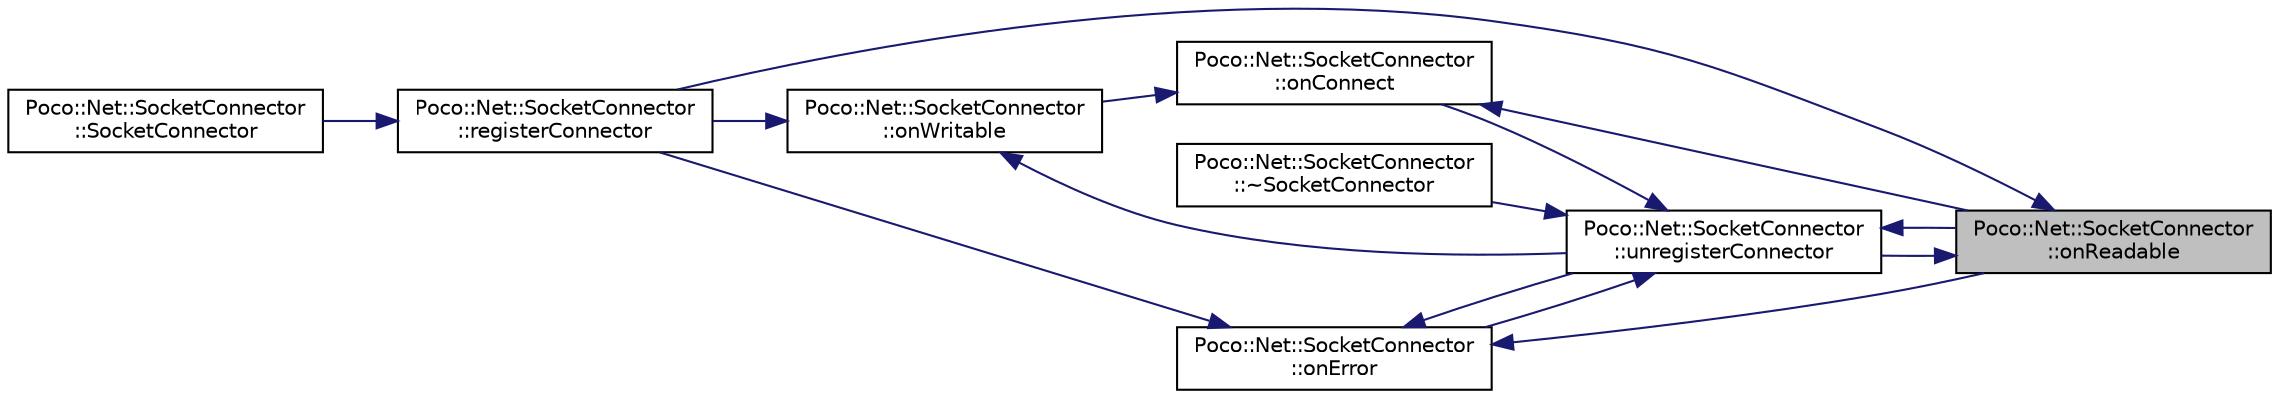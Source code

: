 digraph "Poco::Net::SocketConnector::onReadable"
{
 // LATEX_PDF_SIZE
  edge [fontname="Helvetica",fontsize="10",labelfontname="Helvetica",labelfontsize="10"];
  node [fontname="Helvetica",fontsize="10",shape=record];
  rankdir="RL";
  Node1 [label="Poco::Net::SocketConnector\l::onReadable",height=0.2,width=0.4,color="black", fillcolor="grey75", style="filled", fontcolor="black",tooltip=" "];
  Node1 -> Node2 [dir="back",color="midnightblue",fontsize="10",style="solid",fontname="Helvetica"];
  Node2 [label="Poco::Net::SocketConnector\l::registerConnector",height=0.2,width=0.4,color="black", fillcolor="white", style="filled",URL="$classPoco_1_1Net_1_1SocketConnector.html#a39c92ed2fce8bc2621bd7a6833b756f3",tooltip=" "];
  Node2 -> Node3 [dir="back",color="midnightblue",fontsize="10",style="solid",fontname="Helvetica"];
  Node3 [label="Poco::Net::SocketConnector\l::SocketConnector",height=0.2,width=0.4,color="black", fillcolor="white", style="filled",URL="$classPoco_1_1Net_1_1SocketConnector.html#a9b7d6fe690168ab82daf0dc686154411",tooltip=" "];
  Node1 -> Node4 [dir="back",color="midnightblue",fontsize="10",style="solid",fontname="Helvetica"];
  Node4 [label="Poco::Net::SocketConnector\l::unregisterConnector",height=0.2,width=0.4,color="black", fillcolor="white", style="filled",URL="$classPoco_1_1Net_1_1SocketConnector.html#a5b619fe915ad996bd58a269a22a9cd6f",tooltip=" "];
  Node4 -> Node5 [dir="back",color="midnightblue",fontsize="10",style="solid",fontname="Helvetica"];
  Node5 [label="Poco::Net::SocketConnector\l::onConnect",height=0.2,width=0.4,color="black", fillcolor="white", style="filled",URL="$classPoco_1_1Net_1_1SocketConnector.html#a5143983ae4a55e8cc6a035b3974ea72c",tooltip=" "];
  Node5 -> Node1 [dir="back",color="midnightblue",fontsize="10",style="solid",fontname="Helvetica"];
  Node5 -> Node6 [dir="back",color="midnightblue",fontsize="10",style="solid",fontname="Helvetica"];
  Node6 [label="Poco::Net::SocketConnector\l::onWritable",height=0.2,width=0.4,color="black", fillcolor="white", style="filled",URL="$classPoco_1_1Net_1_1SocketConnector.html#ab23670beee6258fadda3924cfc52e461",tooltip=" "];
  Node6 -> Node2 [dir="back",color="midnightblue",fontsize="10",style="solid",fontname="Helvetica"];
  Node6 -> Node4 [dir="back",color="midnightblue",fontsize="10",style="solid",fontname="Helvetica"];
  Node4 -> Node7 [dir="back",color="midnightblue",fontsize="10",style="solid",fontname="Helvetica"];
  Node7 [label="Poco::Net::SocketConnector\l::onError",height=0.2,width=0.4,color="black", fillcolor="white", style="filled",URL="$classPoco_1_1Net_1_1SocketConnector.html#a47a147e5e311816f8d387cf3111a05a2",tooltip=" "];
  Node7 -> Node1 [dir="back",color="midnightblue",fontsize="10",style="solid",fontname="Helvetica"];
  Node7 -> Node2 [dir="back",color="midnightblue",fontsize="10",style="solid",fontname="Helvetica"];
  Node7 -> Node4 [dir="back",color="midnightblue",fontsize="10",style="solid",fontname="Helvetica"];
  Node4 -> Node1 [dir="back",color="midnightblue",fontsize="10",style="solid",fontname="Helvetica"];
  Node4 -> Node8 [dir="back",color="midnightblue",fontsize="10",style="solid",fontname="Helvetica"];
  Node8 [label="Poco::Net::SocketConnector\l::~SocketConnector",height=0.2,width=0.4,color="black", fillcolor="white", style="filled",URL="$classPoco_1_1Net_1_1SocketConnector.html#a3a68b6c365cd90390044f908c5ad2f90",tooltip="Destroys the SocketConnector."];
}
